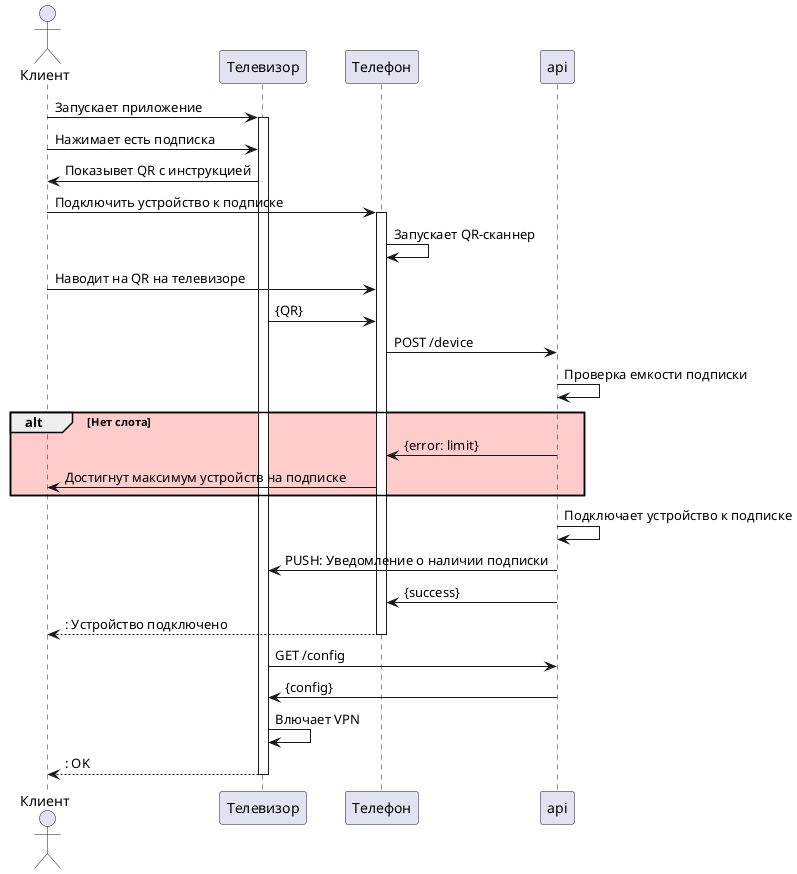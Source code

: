 @startuml Подключение устройства по QR
actor Клиент as client
participant Телевизор as tv
participant Телефон as phone
participant api

client -> tv: Запускает приложение
activate tv
client -> tv: Нажимает есть подписка
client <- tv: Показывет QR с инструкцией
client -> phone: Подключить устройство к подписке

activate phone
phone -> phone: Запускает QR-сканнер
client -> phone: Наводит на QR на телевизоре
tv -> phone: {QR}
phone -> api: POST /device
api -> api: Проверка емкости подписки
alt #fcc Нет слота
phone <- api: {error: limit}
client <- phone: Достигнут максимум устройств на подписке
end
api -> api: Подключает устройство к подписке
tv <- api: PUSH: Уведомление о наличии подписки
phone <- api: {success}
return: Устройство подключено

tv -> api: GET /config
tv <- api: {config}
tv -> tv: Влючает VPN
return: OK

@enduml
